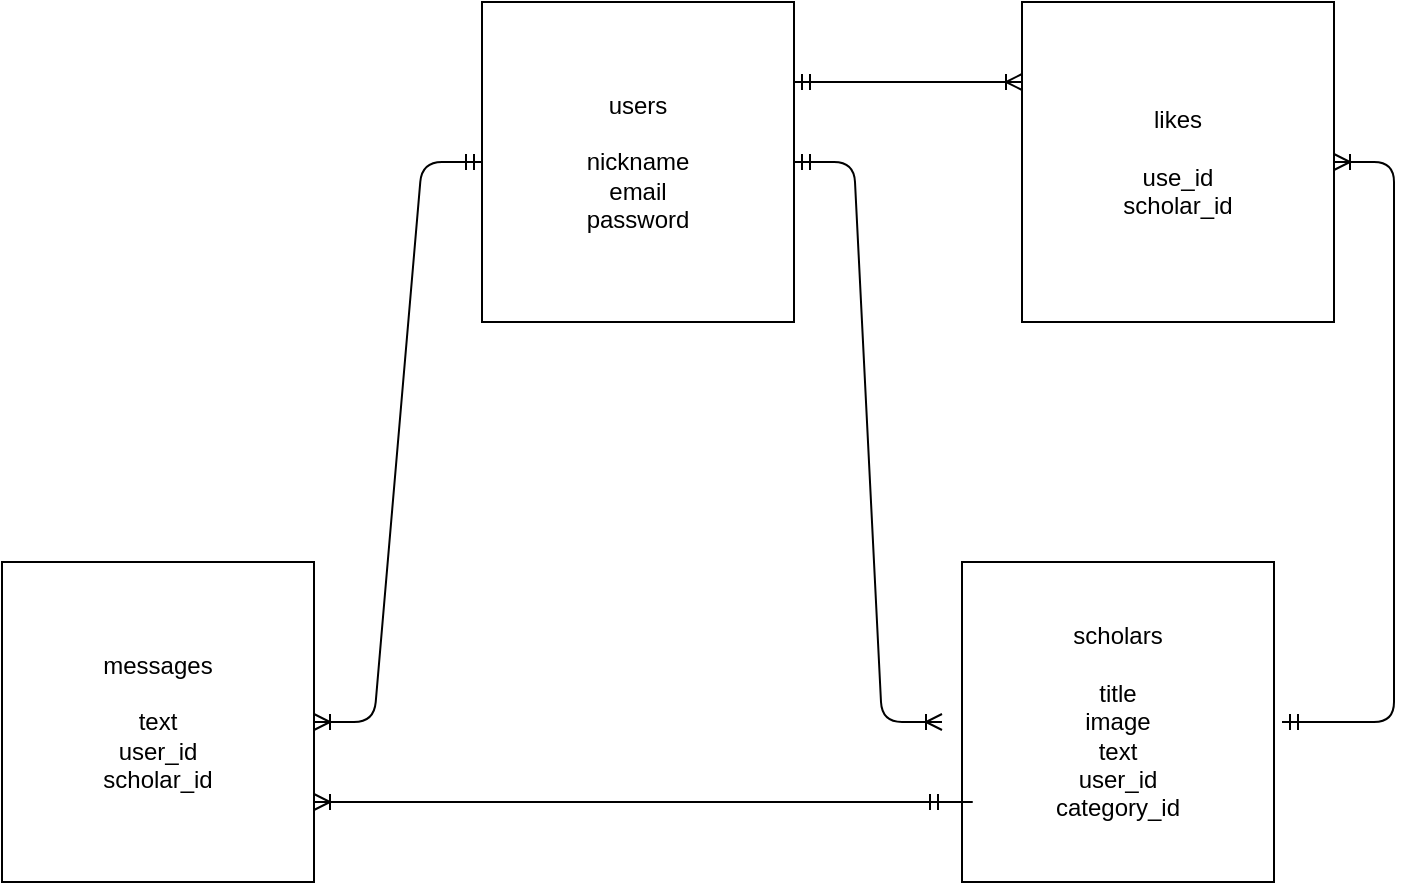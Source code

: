 <mxfile>
    <diagram id="-PjZLZQCssTecPK7Wub4" name="ページ1">
        <mxGraphModel dx="728" dy="680" grid="1" gridSize="10" guides="1" tooltips="1" connect="1" arrows="1" fold="1" page="1" pageScale="1" pageWidth="827" pageHeight="1169" math="0" shadow="0">
            <root>
                <mxCell id="0"/>
                <mxCell id="1" parent="0"/>
                <mxCell id="8" value="users&lt;br&gt;&lt;br&gt;nickname&lt;br&gt;email&lt;br&gt;password&lt;br&gt;" style="whiteSpace=wrap;html=1;align=center;" parent="1" vertex="1">
                    <mxGeometry x="280" y="40" width="156" height="160" as="geometry"/>
                </mxCell>
                <mxCell id="10" value="messages&lt;br&gt;&lt;br&gt;text&lt;br&gt;user_id&lt;br&gt;scholar_id" style="whiteSpace=wrap;html=1;align=center;" parent="1" vertex="1">
                    <mxGeometry x="40" y="320" width="156" height="160" as="geometry"/>
                </mxCell>
                <mxCell id="11" value="scholars&lt;br&gt;&lt;br&gt;title&lt;br&gt;image&lt;br&gt;text&lt;br&gt;user_id&lt;br&gt;category_id" style="whiteSpace=wrap;html=1;align=center;" parent="1" vertex="1">
                    <mxGeometry x="520" y="320" width="156" height="160" as="geometry"/>
                </mxCell>
                <mxCell id="14" value="" style="edgeStyle=entityRelationEdgeStyle;fontSize=12;html=1;endArrow=ERoneToMany;startArrow=ERmandOne;" parent="1" edge="1">
                    <mxGeometry width="100" height="100" relative="1" as="geometry">
                        <mxPoint x="436" y="120" as="sourcePoint"/>
                        <mxPoint x="510" y="400" as="targetPoint"/>
                    </mxGeometry>
                </mxCell>
                <mxCell id="15" value="" style="edgeStyle=entityRelationEdgeStyle;fontSize=12;html=1;endArrow=ERoneToMany;startArrow=ERmandOne;exitX=0;exitY=0.5;exitDx=0;exitDy=0;" parent="1" source="8" target="10" edge="1">
                    <mxGeometry width="100" height="100" relative="1" as="geometry">
                        <mxPoint x="310" y="270" as="sourcePoint"/>
                        <mxPoint x="410" y="170" as="targetPoint"/>
                    </mxGeometry>
                </mxCell>
                <mxCell id="19" value="likes&lt;br&gt;&lt;br&gt;use_id&lt;br&gt;scholar_id" style="whiteSpace=wrap;html=1;align=center;" vertex="1" parent="1">
                    <mxGeometry x="550" y="40" width="156" height="160" as="geometry"/>
                </mxCell>
                <mxCell id="20" value="" style="edgeStyle=entityRelationEdgeStyle;fontSize=12;html=1;endArrow=ERoneToMany;startArrow=ERmandOne;entryX=1;entryY=0.75;entryDx=0;entryDy=0;" edge="1" parent="1" target="10">
                    <mxGeometry width="100" height="100" relative="1" as="geometry">
                        <mxPoint x="500" y="440" as="sourcePoint"/>
                        <mxPoint x="197" y="440" as="targetPoint"/>
                    </mxGeometry>
                </mxCell>
                <mxCell id="22" value="" style="edgeStyle=entityRelationEdgeStyle;fontSize=12;html=1;endArrow=ERoneToMany;startArrow=ERmandOne;entryX=0;entryY=0.25;entryDx=0;entryDy=0;" edge="1" parent="1" target="19">
                    <mxGeometry width="100" height="100" relative="1" as="geometry">
                        <mxPoint x="436" y="80" as="sourcePoint"/>
                        <mxPoint x="536" y="-20" as="targetPoint"/>
                    </mxGeometry>
                </mxCell>
                <mxCell id="23" value="" style="edgeStyle=entityRelationEdgeStyle;fontSize=12;html=1;endArrow=ERoneToMany;startArrow=ERmandOne;" edge="1" parent="1" target="19">
                    <mxGeometry width="100" height="100" relative="1" as="geometry">
                        <mxPoint x="680" y="400" as="sourcePoint"/>
                        <mxPoint x="420" y="210" as="targetPoint"/>
                    </mxGeometry>
                </mxCell>
            </root>
        </mxGraphModel>
    </diagram>
</mxfile>